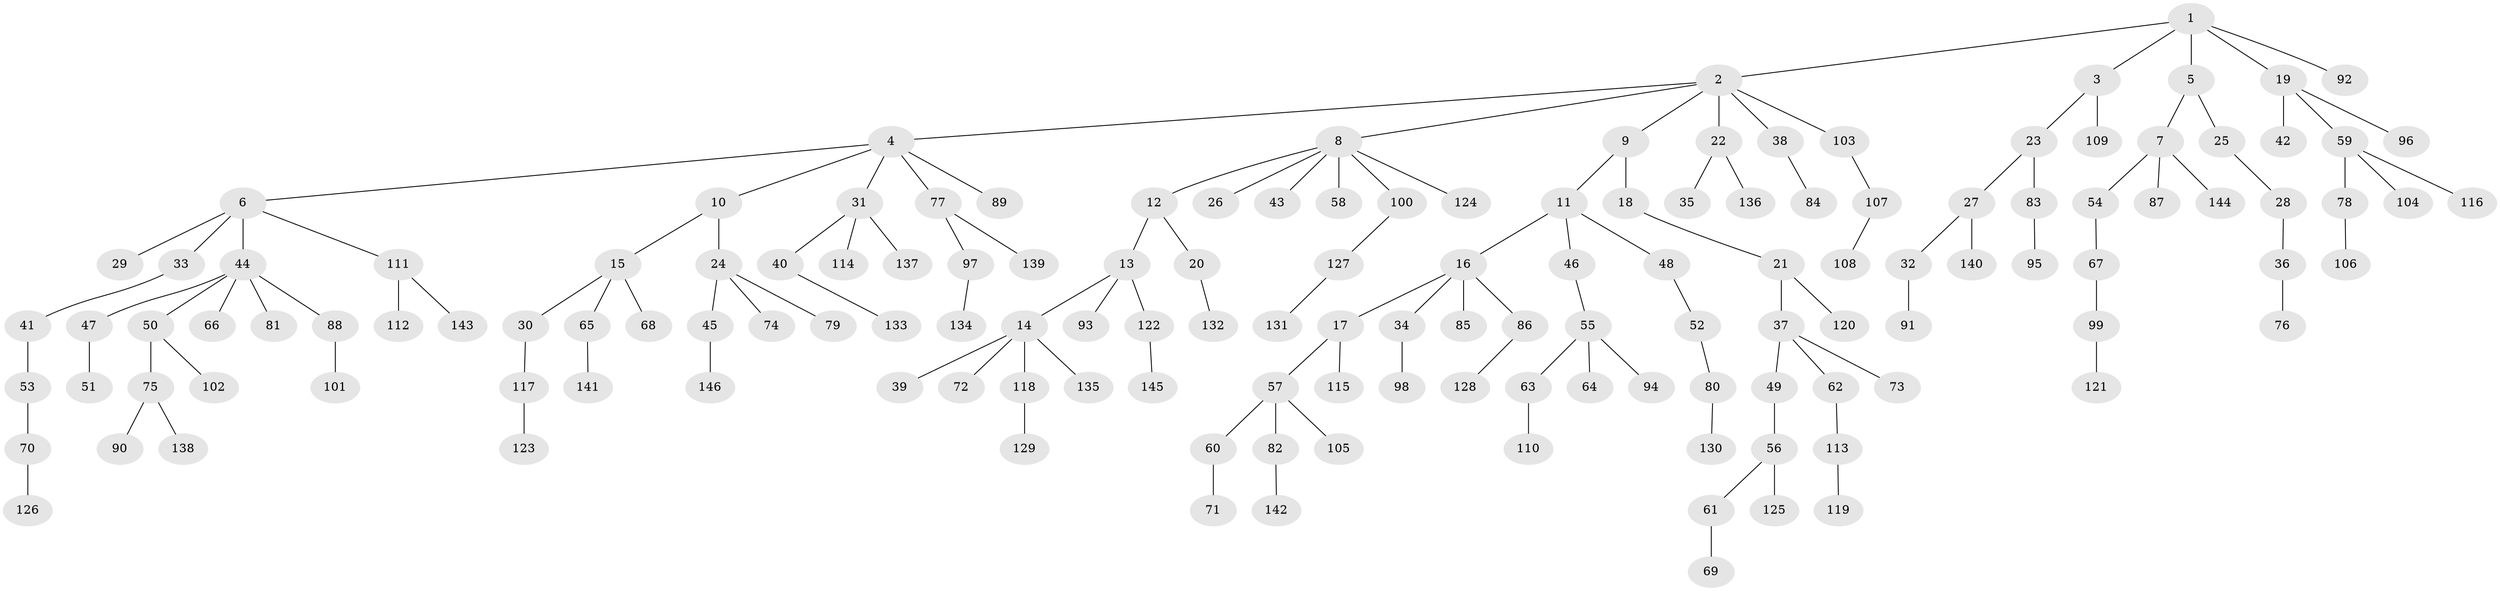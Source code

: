 // Generated by graph-tools (version 1.1) at 2025/50/03/09/25 03:50:18]
// undirected, 146 vertices, 145 edges
graph export_dot {
graph [start="1"]
  node [color=gray90,style=filled];
  1;
  2;
  3;
  4;
  5;
  6;
  7;
  8;
  9;
  10;
  11;
  12;
  13;
  14;
  15;
  16;
  17;
  18;
  19;
  20;
  21;
  22;
  23;
  24;
  25;
  26;
  27;
  28;
  29;
  30;
  31;
  32;
  33;
  34;
  35;
  36;
  37;
  38;
  39;
  40;
  41;
  42;
  43;
  44;
  45;
  46;
  47;
  48;
  49;
  50;
  51;
  52;
  53;
  54;
  55;
  56;
  57;
  58;
  59;
  60;
  61;
  62;
  63;
  64;
  65;
  66;
  67;
  68;
  69;
  70;
  71;
  72;
  73;
  74;
  75;
  76;
  77;
  78;
  79;
  80;
  81;
  82;
  83;
  84;
  85;
  86;
  87;
  88;
  89;
  90;
  91;
  92;
  93;
  94;
  95;
  96;
  97;
  98;
  99;
  100;
  101;
  102;
  103;
  104;
  105;
  106;
  107;
  108;
  109;
  110;
  111;
  112;
  113;
  114;
  115;
  116;
  117;
  118;
  119;
  120;
  121;
  122;
  123;
  124;
  125;
  126;
  127;
  128;
  129;
  130;
  131;
  132;
  133;
  134;
  135;
  136;
  137;
  138;
  139;
  140;
  141;
  142;
  143;
  144;
  145;
  146;
  1 -- 2;
  1 -- 3;
  1 -- 5;
  1 -- 19;
  1 -- 92;
  2 -- 4;
  2 -- 8;
  2 -- 9;
  2 -- 22;
  2 -- 38;
  2 -- 103;
  3 -- 23;
  3 -- 109;
  4 -- 6;
  4 -- 10;
  4 -- 31;
  4 -- 77;
  4 -- 89;
  5 -- 7;
  5 -- 25;
  6 -- 29;
  6 -- 33;
  6 -- 44;
  6 -- 111;
  7 -- 54;
  7 -- 87;
  7 -- 144;
  8 -- 12;
  8 -- 26;
  8 -- 43;
  8 -- 58;
  8 -- 100;
  8 -- 124;
  9 -- 11;
  9 -- 18;
  10 -- 15;
  10 -- 24;
  11 -- 16;
  11 -- 46;
  11 -- 48;
  12 -- 13;
  12 -- 20;
  13 -- 14;
  13 -- 93;
  13 -- 122;
  14 -- 39;
  14 -- 72;
  14 -- 118;
  14 -- 135;
  15 -- 30;
  15 -- 65;
  15 -- 68;
  16 -- 17;
  16 -- 34;
  16 -- 85;
  16 -- 86;
  17 -- 57;
  17 -- 115;
  18 -- 21;
  19 -- 42;
  19 -- 59;
  19 -- 96;
  20 -- 132;
  21 -- 37;
  21 -- 120;
  22 -- 35;
  22 -- 136;
  23 -- 27;
  23 -- 83;
  24 -- 45;
  24 -- 74;
  24 -- 79;
  25 -- 28;
  27 -- 32;
  27 -- 140;
  28 -- 36;
  30 -- 117;
  31 -- 40;
  31 -- 114;
  31 -- 137;
  32 -- 91;
  33 -- 41;
  34 -- 98;
  36 -- 76;
  37 -- 49;
  37 -- 62;
  37 -- 73;
  38 -- 84;
  40 -- 133;
  41 -- 53;
  44 -- 47;
  44 -- 50;
  44 -- 66;
  44 -- 81;
  44 -- 88;
  45 -- 146;
  46 -- 55;
  47 -- 51;
  48 -- 52;
  49 -- 56;
  50 -- 75;
  50 -- 102;
  52 -- 80;
  53 -- 70;
  54 -- 67;
  55 -- 63;
  55 -- 64;
  55 -- 94;
  56 -- 61;
  56 -- 125;
  57 -- 60;
  57 -- 82;
  57 -- 105;
  59 -- 78;
  59 -- 104;
  59 -- 116;
  60 -- 71;
  61 -- 69;
  62 -- 113;
  63 -- 110;
  65 -- 141;
  67 -- 99;
  70 -- 126;
  75 -- 90;
  75 -- 138;
  77 -- 97;
  77 -- 139;
  78 -- 106;
  80 -- 130;
  82 -- 142;
  83 -- 95;
  86 -- 128;
  88 -- 101;
  97 -- 134;
  99 -- 121;
  100 -- 127;
  103 -- 107;
  107 -- 108;
  111 -- 112;
  111 -- 143;
  113 -- 119;
  117 -- 123;
  118 -- 129;
  122 -- 145;
  127 -- 131;
}
